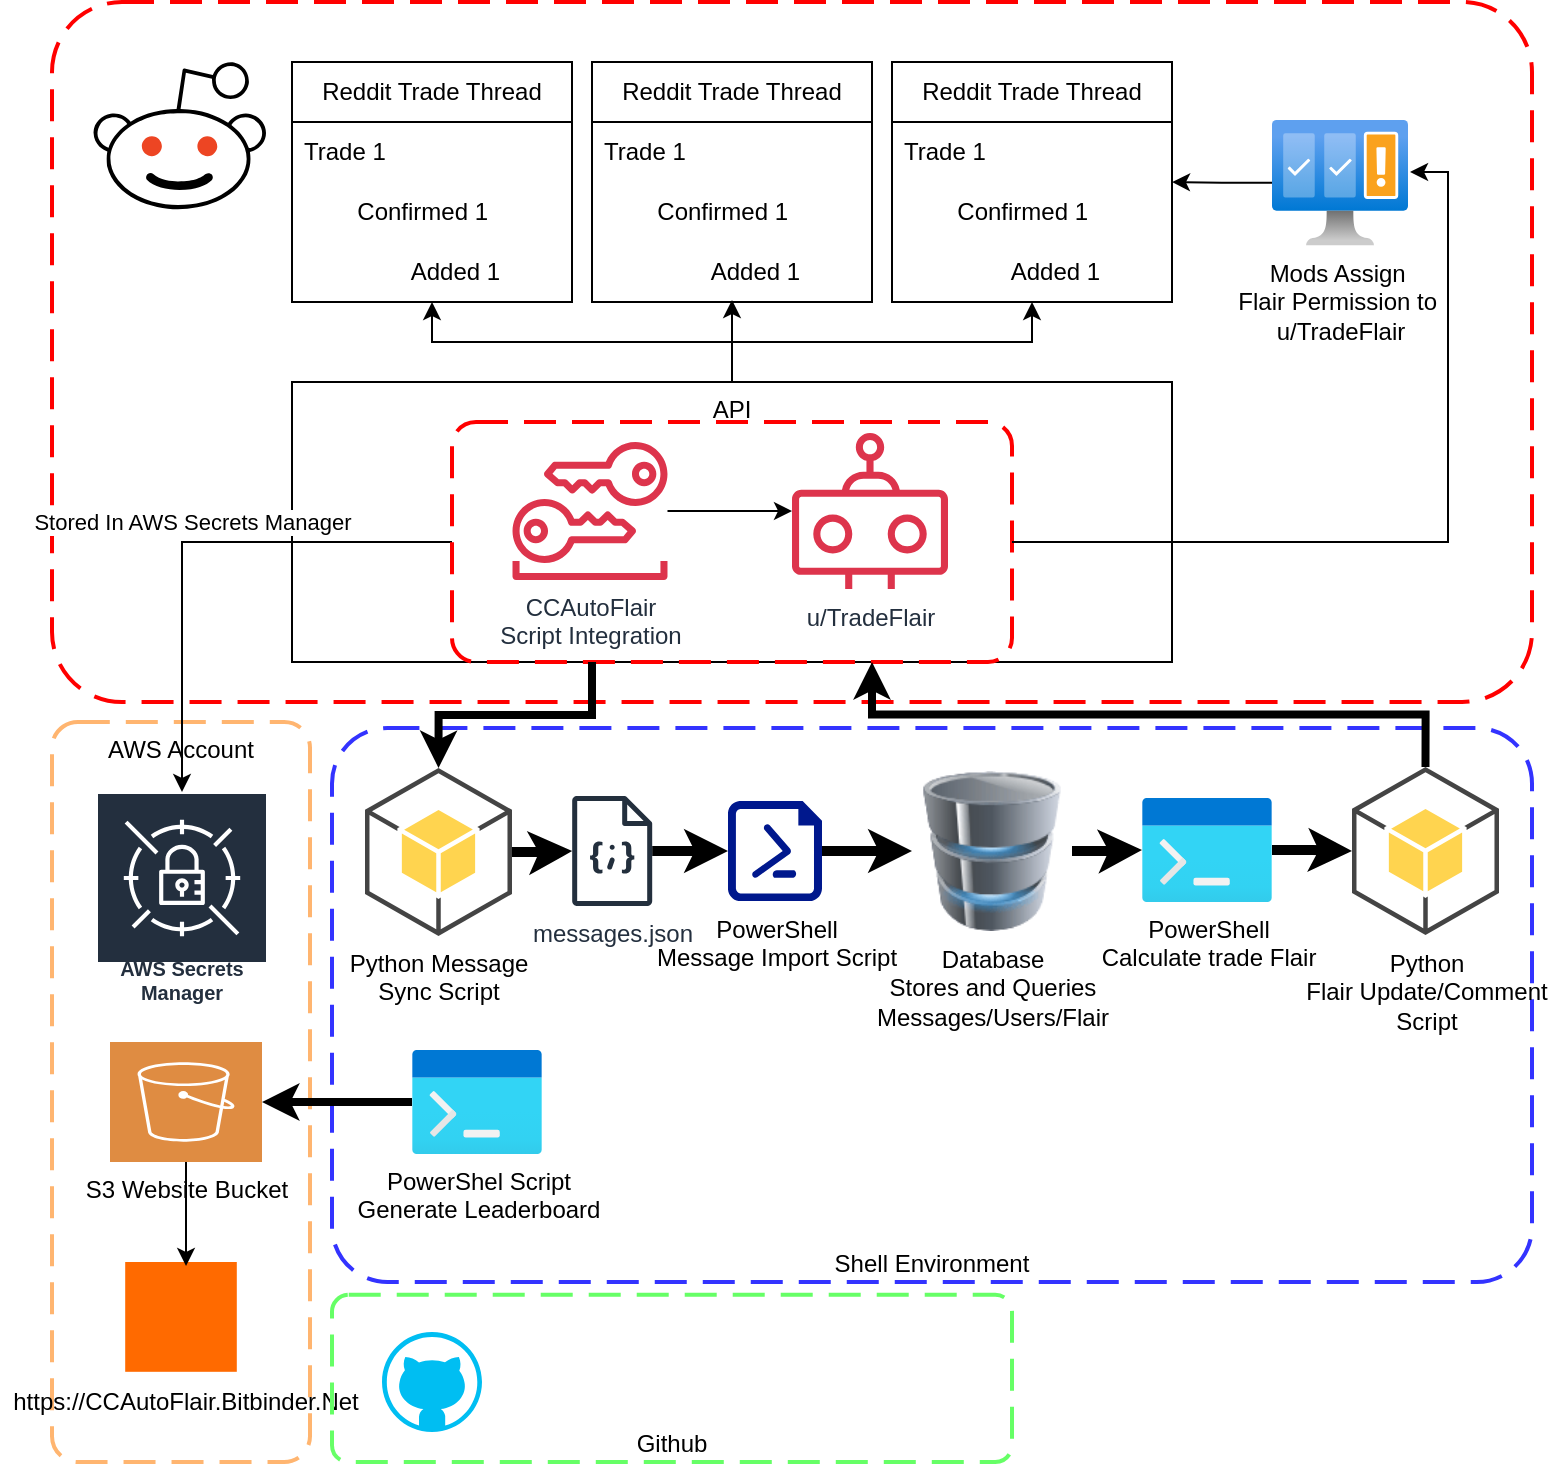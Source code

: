 <mxfile version="27.1.6">
  <diagram name="Page-1" id="OGWDz_Ecuq2L6BD_11pf">
    <mxGraphModel dx="846" dy="777" grid="1" gridSize="10" guides="1" tooltips="1" connect="1" arrows="1" fold="1" page="1" pageScale="1" pageWidth="850" pageHeight="1100" math="0" shadow="0">
      <root>
        <mxCell id="0" />
        <mxCell id="1" parent="0" />
        <mxCell id="dGLHfl3oZEAff6ZSvKTL-17" value="API" style="rounded=0;whiteSpace=wrap;html=1;verticalAlign=top;" vertex="1" parent="1">
          <mxGeometry x="160" y="290" width="440" height="140" as="geometry" />
        </mxCell>
        <mxCell id="dGLHfl3oZEAff6ZSvKTL-33" value="AWS Account" style="rounded=1;arcSize=10;dashed=1;dashPattern=8 4;strokeWidth=2;fillColor=none;strokeColor=#FFB570;verticalAlign=top;" vertex="1" parent="1">
          <mxGeometry x="40" y="460" width="129" height="370" as="geometry" />
        </mxCell>
        <mxCell id="dGLHfl3oZEAff6ZSvKTL-27" value="" style="rounded=1;arcSize=10;dashed=1;strokeColor=#ff0000;fillColor=none;gradientColor=none;dashPattern=8 4;strokeWidth=2;" vertex="1" parent="1">
          <mxGeometry x="40" y="100" width="740" height="350" as="geometry" />
        </mxCell>
        <mxCell id="dGLHfl3oZEAff6ZSvKTL-1" value="Reddit Trade Thread" style="swimlane;fontStyle=0;childLayout=stackLayout;horizontal=1;startSize=30;horizontalStack=0;resizeParent=1;resizeParentMax=0;resizeLast=0;collapsible=1;marginBottom=0;whiteSpace=wrap;html=1;" vertex="1" parent="1">
          <mxGeometry x="160" y="130" width="140" height="120" as="geometry" />
        </mxCell>
        <mxCell id="dGLHfl3oZEAff6ZSvKTL-2" value="Trade 1" style="text;strokeColor=none;fillColor=none;align=left;verticalAlign=middle;spacingLeft=4;spacingRight=4;overflow=hidden;points=[[0,0.5],[1,0.5]];portConstraint=eastwest;rotatable=0;whiteSpace=wrap;html=1;" vertex="1" parent="dGLHfl3oZEAff6ZSvKTL-1">
          <mxGeometry y="30" width="140" height="30" as="geometry" />
        </mxCell>
        <mxCell id="dGLHfl3oZEAff6ZSvKTL-3" value="&lt;span style=&quot;white-space: pre;&quot;&gt;&#x9;&lt;/span&gt;Confirmed 1" style="text;strokeColor=none;fillColor=none;align=left;verticalAlign=middle;spacingLeft=4;spacingRight=4;overflow=hidden;points=[[0,0.5],[1,0.5]];portConstraint=eastwest;rotatable=0;whiteSpace=wrap;html=1;" vertex="1" parent="dGLHfl3oZEAff6ZSvKTL-1">
          <mxGeometry y="60" width="140" height="30" as="geometry" />
        </mxCell>
        <mxCell id="dGLHfl3oZEAff6ZSvKTL-4" value="&lt;span style=&quot;white-space: pre;&quot;&gt;&#x9;&lt;/span&gt;&lt;span style=&quot;white-space: pre;&quot;&gt;&#x9;&lt;/span&gt;Added 1" style="text;strokeColor=none;fillColor=none;align=left;verticalAlign=middle;spacingLeft=4;spacingRight=4;overflow=hidden;points=[[0,0.5],[1,0.5]];portConstraint=eastwest;rotatable=0;whiteSpace=wrap;html=1;" vertex="1" parent="dGLHfl3oZEAff6ZSvKTL-1">
          <mxGeometry y="90" width="140" height="30" as="geometry" />
        </mxCell>
        <mxCell id="dGLHfl3oZEAff6ZSvKTL-6" value="Reddit Trade Thread" style="swimlane;fontStyle=0;childLayout=stackLayout;horizontal=1;startSize=30;horizontalStack=0;resizeParent=1;resizeParentMax=0;resizeLast=0;collapsible=1;marginBottom=0;whiteSpace=wrap;html=1;" vertex="1" parent="1">
          <mxGeometry x="310" y="130" width="140" height="120" as="geometry" />
        </mxCell>
        <mxCell id="dGLHfl3oZEAff6ZSvKTL-7" value="Trade 1" style="text;strokeColor=none;fillColor=none;align=left;verticalAlign=middle;spacingLeft=4;spacingRight=4;overflow=hidden;points=[[0,0.5],[1,0.5]];portConstraint=eastwest;rotatable=0;whiteSpace=wrap;html=1;" vertex="1" parent="dGLHfl3oZEAff6ZSvKTL-6">
          <mxGeometry y="30" width="140" height="30" as="geometry" />
        </mxCell>
        <mxCell id="dGLHfl3oZEAff6ZSvKTL-8" value="&lt;span style=&quot;white-space: pre;&quot;&gt;&#x9;&lt;/span&gt;Confirmed 1" style="text;strokeColor=none;fillColor=none;align=left;verticalAlign=middle;spacingLeft=4;spacingRight=4;overflow=hidden;points=[[0,0.5],[1,0.5]];portConstraint=eastwest;rotatable=0;whiteSpace=wrap;html=1;" vertex="1" parent="dGLHfl3oZEAff6ZSvKTL-6">
          <mxGeometry y="60" width="140" height="30" as="geometry" />
        </mxCell>
        <mxCell id="dGLHfl3oZEAff6ZSvKTL-9" value="&lt;span style=&quot;white-space: pre;&quot;&gt;&#x9;&lt;/span&gt;&lt;span style=&quot;white-space: pre;&quot;&gt;&#x9;&lt;/span&gt;Added 1" style="text;strokeColor=none;fillColor=none;align=left;verticalAlign=middle;spacingLeft=4;spacingRight=4;overflow=hidden;points=[[0,0.5],[1,0.5]];portConstraint=eastwest;rotatable=0;whiteSpace=wrap;html=1;" vertex="1" parent="dGLHfl3oZEAff6ZSvKTL-6">
          <mxGeometry y="90" width="140" height="30" as="geometry" />
        </mxCell>
        <mxCell id="dGLHfl3oZEAff6ZSvKTL-12" value="Reddit Trade Thread" style="swimlane;fontStyle=0;childLayout=stackLayout;horizontal=1;startSize=30;horizontalStack=0;resizeParent=1;resizeParentMax=0;resizeLast=0;collapsible=1;marginBottom=0;whiteSpace=wrap;html=1;" vertex="1" parent="1">
          <mxGeometry x="460" y="130" width="140" height="120" as="geometry" />
        </mxCell>
        <mxCell id="dGLHfl3oZEAff6ZSvKTL-13" value="Trade 1" style="text;strokeColor=none;fillColor=none;align=left;verticalAlign=middle;spacingLeft=4;spacingRight=4;overflow=hidden;points=[[0,0.5],[1,0.5]];portConstraint=eastwest;rotatable=0;whiteSpace=wrap;html=1;" vertex="1" parent="dGLHfl3oZEAff6ZSvKTL-12">
          <mxGeometry y="30" width="140" height="30" as="geometry" />
        </mxCell>
        <mxCell id="dGLHfl3oZEAff6ZSvKTL-14" value="&lt;span style=&quot;white-space: pre;&quot;&gt;&#x9;&lt;/span&gt;Confirmed 1" style="text;strokeColor=none;fillColor=none;align=left;verticalAlign=middle;spacingLeft=4;spacingRight=4;overflow=hidden;points=[[0,0.5],[1,0.5]];portConstraint=eastwest;rotatable=0;whiteSpace=wrap;html=1;" vertex="1" parent="dGLHfl3oZEAff6ZSvKTL-12">
          <mxGeometry y="60" width="140" height="30" as="geometry" />
        </mxCell>
        <mxCell id="dGLHfl3oZEAff6ZSvKTL-15" value="&lt;span style=&quot;white-space: pre;&quot;&gt;&#x9;&lt;/span&gt;&lt;span style=&quot;white-space: pre;&quot;&gt;&#x9;&lt;/span&gt;Added 1" style="text;strokeColor=none;fillColor=none;align=left;verticalAlign=middle;spacingLeft=4;spacingRight=4;overflow=hidden;points=[[0,0.5],[1,0.5]];portConstraint=eastwest;rotatable=0;whiteSpace=wrap;html=1;" vertex="1" parent="dGLHfl3oZEAff6ZSvKTL-12">
          <mxGeometry y="90" width="140" height="30" as="geometry" />
        </mxCell>
        <mxCell id="dGLHfl3oZEAff6ZSvKTL-35" style="edgeStyle=orthogonalEdgeStyle;rounded=0;orthogonalLoop=1;jettySize=auto;html=1;exitX=0.5;exitY=0;exitDx=0;exitDy=0;entryX=0.5;entryY=1;entryDx=0;entryDy=0;" edge="1" parent="1" source="dGLHfl3oZEAff6ZSvKTL-17" target="dGLHfl3oZEAff6ZSvKTL-1">
          <mxGeometry relative="1" as="geometry" />
        </mxCell>
        <mxCell id="dGLHfl3oZEAff6ZSvKTL-36" style="edgeStyle=orthogonalEdgeStyle;rounded=0;orthogonalLoop=1;jettySize=auto;html=1;exitX=0.5;exitY=0;exitDx=0;exitDy=0;entryX=0.5;entryY=1;entryDx=0;entryDy=0;" edge="1" parent="1" source="dGLHfl3oZEAff6ZSvKTL-17" target="dGLHfl3oZEAff6ZSvKTL-12">
          <mxGeometry relative="1" as="geometry" />
        </mxCell>
        <mxCell id="dGLHfl3oZEAff6ZSvKTL-18" value="u/TradeFlair" style="sketch=0;outlineConnect=0;fontColor=#232F3E;gradientColor=none;fillColor=#DD344C;strokeColor=none;dashed=0;verticalLabelPosition=bottom;verticalAlign=top;align=center;html=1;fontSize=12;fontStyle=0;aspect=fixed;pointerEvents=1;shape=mxgraph.aws4.waf_bot;" vertex="1" parent="1">
          <mxGeometry x="410" y="315.5" width="78" height="78" as="geometry" />
        </mxCell>
        <mxCell id="dGLHfl3oZEAff6ZSvKTL-20" style="edgeStyle=orthogonalEdgeStyle;rounded=0;orthogonalLoop=1;jettySize=auto;html=1;" edge="1" parent="1" source="dGLHfl3oZEAff6ZSvKTL-19" target="dGLHfl3oZEAff6ZSvKTL-18">
          <mxGeometry relative="1" as="geometry" />
        </mxCell>
        <mxCell id="dGLHfl3oZEAff6ZSvKTL-19" value="CCAutoFlair&lt;br&gt;Script Integration" style="sketch=0;outlineConnect=0;fontColor=#232F3E;gradientColor=none;fillColor=#DD344C;strokeColor=none;dashed=0;verticalLabelPosition=bottom;verticalAlign=top;align=center;html=1;fontSize=12;fontStyle=0;aspect=fixed;pointerEvents=1;shape=mxgraph.aws4.long_term_security_credential;" vertex="1" parent="1">
          <mxGeometry x="270" y="320" width="78" height="69" as="geometry" />
        </mxCell>
        <mxCell id="dGLHfl3oZEAff6ZSvKTL-21" value="AWS Secrets Manager" style="sketch=0;outlineConnect=0;fontColor=#232F3E;gradientColor=none;strokeColor=#ffffff;fillColor=#232F3E;dashed=0;verticalLabelPosition=middle;verticalAlign=bottom;align=center;html=1;whiteSpace=wrap;fontSize=10;fontStyle=1;spacing=3;shape=mxgraph.aws4.productIcon;prIcon=mxgraph.aws4.secrets_manager;" vertex="1" parent="1">
          <mxGeometry x="62" y="495" width="86" height="110" as="geometry" />
        </mxCell>
        <mxCell id="dGLHfl3oZEAff6ZSvKTL-31" style="edgeStyle=orthogonalEdgeStyle;rounded=0;orthogonalLoop=1;jettySize=auto;html=1;exitX=0;exitY=0.5;exitDx=0;exitDy=0;" edge="1" parent="1" source="dGLHfl3oZEAff6ZSvKTL-24" target="dGLHfl3oZEAff6ZSvKTL-21">
          <mxGeometry relative="1" as="geometry" />
        </mxCell>
        <mxCell id="dGLHfl3oZEAff6ZSvKTL-32" value="Stored In AWS Secrets Manager" style="edgeLabel;html=1;align=center;verticalAlign=bottom;resizable=0;points=[];" vertex="1" connectable="0" parent="dGLHfl3oZEAff6ZSvKTL-31">
          <mxGeometry y="-2" relative="1" as="geometry">
            <mxPoint as="offset" />
          </mxGeometry>
        </mxCell>
        <mxCell id="dGLHfl3oZEAff6ZSvKTL-24" value="" style="rounded=1;arcSize=10;dashed=1;strokeColor=#ff0000;fillColor=none;gradientColor=none;dashPattern=8 4;strokeWidth=2;" vertex="1" parent="1">
          <mxGeometry x="240" y="310" width="280" height="120" as="geometry" />
        </mxCell>
        <mxCell id="dGLHfl3oZEAff6ZSvKTL-25" value="" style="dashed=0;outlineConnect=0;html=1;align=center;labelPosition=center;verticalLabelPosition=bottom;verticalAlign=top;shape=mxgraph.weblogos.reddit;fillColor=#F3F8FC;gradientColor=#B4D2F0" vertex="1" parent="1">
          <mxGeometry x="60" y="130" width="88" height="73.6" as="geometry" />
        </mxCell>
        <mxCell id="dGLHfl3oZEAff6ZSvKTL-30" value="" style="edgeStyle=orthogonalEdgeStyle;rounded=0;orthogonalLoop=1;jettySize=auto;html=1;entryX=1;entryY=0.5;entryDx=0;entryDy=0;" edge="1" parent="1" source="dGLHfl3oZEAff6ZSvKTL-28" target="dGLHfl3oZEAff6ZSvKTL-12">
          <mxGeometry relative="1" as="geometry" />
        </mxCell>
        <mxCell id="dGLHfl3oZEAff6ZSvKTL-28" value="Mods Assign&amp;nbsp;&lt;br&gt;Flair Permission to&amp;nbsp;&lt;br&gt;u/TradeFlair" style="image;aspect=fixed;html=1;points=[];align=center;fontSize=12;image=img/lib/azure2/ai_machine_learning/Content_Moderators.svg;" vertex="1" parent="1">
          <mxGeometry x="650" y="159" width="68" height="62.8" as="geometry" />
        </mxCell>
        <mxCell id="dGLHfl3oZEAff6ZSvKTL-29" style="edgeStyle=orthogonalEdgeStyle;rounded=0;orthogonalLoop=1;jettySize=auto;html=1;exitX=1;exitY=0.5;exitDx=0;exitDy=0;entryX=1.015;entryY=0.414;entryDx=0;entryDy=0;entryPerimeter=0;" edge="1" parent="1" source="dGLHfl3oZEAff6ZSvKTL-24" target="dGLHfl3oZEAff6ZSvKTL-28">
          <mxGeometry relative="1" as="geometry" />
        </mxCell>
        <mxCell id="dGLHfl3oZEAff6ZSvKTL-34" style="edgeStyle=orthogonalEdgeStyle;rounded=0;orthogonalLoop=1;jettySize=auto;html=1;exitX=0.5;exitY=0;exitDx=0;exitDy=0;entryX=0.5;entryY=0.967;entryDx=0;entryDy=0;entryPerimeter=0;" edge="1" parent="1" source="dGLHfl3oZEAff6ZSvKTL-17" target="dGLHfl3oZEAff6ZSvKTL-9">
          <mxGeometry relative="1" as="geometry" />
        </mxCell>
        <mxCell id="dGLHfl3oZEAff6ZSvKTL-37" value="Shell Environment" style="rounded=1;arcSize=10;dashed=1;dashPattern=8 4;strokeWidth=2;fillColor=none;strokeColor=#3333FF;verticalAlign=bottom;" vertex="1" parent="1">
          <mxGeometry x="180" y="463" width="600" height="277" as="geometry" />
        </mxCell>
        <mxCell id="dGLHfl3oZEAff6ZSvKTL-51" value="" style="edgeStyle=orthogonalEdgeStyle;rounded=0;orthogonalLoop=1;jettySize=auto;html=1;strokeWidth=5;" edge="1" parent="1" source="dGLHfl3oZEAff6ZSvKTL-39" target="dGLHfl3oZEAff6ZSvKTL-50">
          <mxGeometry relative="1" as="geometry" />
        </mxCell>
        <mxCell id="dGLHfl3oZEAff6ZSvKTL-39" value="Database&lt;br&gt;Stores and Queries&lt;br&gt;Messages/Users/Flair" style="image;html=1;image=img/lib/clip_art/computers/Database_128x128.png" vertex="1" parent="1">
          <mxGeometry x="470" y="484.5" width="80" height="80" as="geometry" />
        </mxCell>
        <mxCell id="dGLHfl3oZEAff6ZSvKTL-46" style="edgeStyle=orthogonalEdgeStyle;rounded=0;orthogonalLoop=1;jettySize=auto;html=1;exitX=1;exitY=0.5;exitDx=0;exitDy=0;exitPerimeter=0;strokeWidth=5;" edge="1" parent="1" source="dGLHfl3oZEAff6ZSvKTL-40" target="dGLHfl3oZEAff6ZSvKTL-39">
          <mxGeometry relative="1" as="geometry" />
        </mxCell>
        <mxCell id="dGLHfl3oZEAff6ZSvKTL-40" value="PowerShell&lt;br&gt;Message Import Script" style="sketch=0;aspect=fixed;pointerEvents=1;shadow=0;dashed=0;html=1;strokeColor=none;labelPosition=center;verticalLabelPosition=bottom;verticalAlign=top;align=center;fillColor=#00188D;shape=mxgraph.azure.powershell_file" vertex="1" parent="1">
          <mxGeometry x="378" y="499.5" width="47" height="50" as="geometry" />
        </mxCell>
        <mxCell id="dGLHfl3oZEAff6ZSvKTL-45" value="" style="edgeStyle=orthogonalEdgeStyle;rounded=0;orthogonalLoop=1;jettySize=auto;html=1;strokeWidth=5;" edge="1" parent="1" source="dGLHfl3oZEAff6ZSvKTL-41" target="dGLHfl3oZEAff6ZSvKTL-40">
          <mxGeometry relative="1" as="geometry" />
        </mxCell>
        <mxCell id="dGLHfl3oZEAff6ZSvKTL-41" value="messages.json" style="sketch=0;outlineConnect=0;fontColor=#232F3E;gradientColor=none;fillColor=#232F3D;strokeColor=none;dashed=0;verticalLabelPosition=bottom;verticalAlign=top;align=center;html=1;fontSize=12;fontStyle=0;aspect=fixed;pointerEvents=1;shape=mxgraph.aws4.json_script;" vertex="1" parent="1">
          <mxGeometry x="300" y="497" width="40.19" height="55" as="geometry" />
        </mxCell>
        <mxCell id="dGLHfl3oZEAff6ZSvKTL-44" style="edgeStyle=orthogonalEdgeStyle;rounded=0;orthogonalLoop=1;jettySize=auto;html=1;exitX=1;exitY=0.5;exitDx=0;exitDy=0;exitPerimeter=0;strokeWidth=5;" edge="1" parent="1" source="dGLHfl3oZEAff6ZSvKTL-42" target="dGLHfl3oZEAff6ZSvKTL-41">
          <mxGeometry relative="1" as="geometry" />
        </mxCell>
        <mxCell id="dGLHfl3oZEAff6ZSvKTL-42" value="Python Message&lt;br&gt;Sync Script" style="outlineConnect=0;dashed=0;verticalLabelPosition=bottom;verticalAlign=top;align=center;html=1;shape=mxgraph.aws3.android;fillColor=#FFD44F;gradientColor=none;" vertex="1" parent="1">
          <mxGeometry x="196.5" y="483" width="73.5" height="84" as="geometry" />
        </mxCell>
        <mxCell id="dGLHfl3oZEAff6ZSvKTL-47" style="edgeStyle=orthogonalEdgeStyle;rounded=0;orthogonalLoop=1;jettySize=auto;html=1;exitX=0.25;exitY=1;exitDx=0;exitDy=0;entryX=0.5;entryY=0;entryDx=0;entryDy=0;entryPerimeter=0;fillColor=#ffcd28;gradientColor=#ffa500;strokeColor=#000000;strokeWidth=4;" edge="1" parent="1" source="dGLHfl3oZEAff6ZSvKTL-24" target="dGLHfl3oZEAff6ZSvKTL-42">
          <mxGeometry relative="1" as="geometry" />
        </mxCell>
        <mxCell id="dGLHfl3oZEAff6ZSvKTL-53" value="" style="edgeStyle=orthogonalEdgeStyle;rounded=0;orthogonalLoop=1;jettySize=auto;html=1;strokeWidth=5;" edge="1" parent="1" source="dGLHfl3oZEAff6ZSvKTL-50" target="dGLHfl3oZEAff6ZSvKTL-52">
          <mxGeometry relative="1" as="geometry" />
        </mxCell>
        <mxCell id="dGLHfl3oZEAff6ZSvKTL-50" value="PowerShell&lt;br&gt;Calculate trade Flair" style="image;aspect=fixed;html=1;points=[];align=center;fontSize=12;image=img/lib/azure2/general/Powershell.svg;" vertex="1" parent="1">
          <mxGeometry x="585" y="498" width="65" height="52" as="geometry" />
        </mxCell>
        <mxCell id="dGLHfl3oZEAff6ZSvKTL-54" style="edgeStyle=orthogonalEdgeStyle;rounded=0;orthogonalLoop=1;jettySize=auto;html=1;exitX=0.5;exitY=0;exitDx=0;exitDy=0;exitPerimeter=0;entryX=0.75;entryY=1;entryDx=0;entryDy=0;strokeWidth=4;" edge="1" parent="1" source="dGLHfl3oZEAff6ZSvKTL-52" target="dGLHfl3oZEAff6ZSvKTL-24">
          <mxGeometry relative="1" as="geometry" />
        </mxCell>
        <mxCell id="dGLHfl3oZEAff6ZSvKTL-52" value="Python&lt;br&gt;Flair Update/Comment&lt;br&gt;Script" style="outlineConnect=0;dashed=0;verticalLabelPosition=bottom;verticalAlign=top;align=center;html=1;shape=mxgraph.aws3.android;fillColor=#FFD44F;gradientColor=none;" vertex="1" parent="1">
          <mxGeometry x="690" y="482.5" width="73.5" height="84" as="geometry" />
        </mxCell>
        <mxCell id="dGLHfl3oZEAff6ZSvKTL-57" value="S3 Website Bucket" style="sketch=0;pointerEvents=1;shadow=0;dashed=0;html=1;strokeColor=none;fillColor=#DF8C42;labelPosition=center;verticalLabelPosition=bottom;verticalAlign=top;align=center;outlineConnect=0;shape=mxgraph.veeam2.aws_s3;" vertex="1" parent="1">
          <mxGeometry x="69" y="620" width="76" height="60" as="geometry" />
        </mxCell>
        <mxCell id="dGLHfl3oZEAff6ZSvKTL-58" value="" style="points=[];aspect=fixed;html=1;align=center;shadow=0;dashed=0;fillColor=#FF6A00;strokeColor=none;shape=mxgraph.alibaba_cloud.dns_domain_name_system;" vertex="1" parent="1">
          <mxGeometry x="76.6" y="730" width="55.8" height="54.9" as="geometry" />
        </mxCell>
        <mxCell id="dGLHfl3oZEAff6ZSvKTL-60" style="edgeStyle=orthogonalEdgeStyle;rounded=0;orthogonalLoop=1;jettySize=auto;html=1;strokeWidth=4;" edge="1" parent="1" source="dGLHfl3oZEAff6ZSvKTL-59" target="dGLHfl3oZEAff6ZSvKTL-57">
          <mxGeometry relative="1" as="geometry" />
        </mxCell>
        <mxCell id="dGLHfl3oZEAff6ZSvKTL-59" value="PowerShel Script&lt;br&gt;Generate Leaderboard" style="image;aspect=fixed;html=1;points=[];align=center;fontSize=12;image=img/lib/azure2/general/Powershell.svg;" vertex="1" parent="1">
          <mxGeometry x="220" y="624" width="65" height="52" as="geometry" />
        </mxCell>
        <mxCell id="dGLHfl3oZEAff6ZSvKTL-61" style="edgeStyle=orthogonalEdgeStyle;rounded=0;orthogonalLoop=1;jettySize=auto;html=1;entryX=0.545;entryY=0.036;entryDx=0;entryDy=0;entryPerimeter=0;" edge="1" parent="1" source="dGLHfl3oZEAff6ZSvKTL-57" target="dGLHfl3oZEAff6ZSvKTL-58">
          <mxGeometry relative="1" as="geometry" />
        </mxCell>
        <mxCell id="dGLHfl3oZEAff6ZSvKTL-62" value="&lt;div&gt;https://CCAutoFlair.Bitbinder.Net&lt;/div&gt;" style="text;html=1;align=center;verticalAlign=middle;whiteSpace=wrap;rounded=0;" vertex="1" parent="1">
          <mxGeometry x="14" y="784.9" width="186" height="30" as="geometry" />
        </mxCell>
        <mxCell id="dGLHfl3oZEAff6ZSvKTL-66" value="" style="verticalLabelPosition=bottom;html=1;verticalAlign=top;align=center;strokeColor=none;fillColor=#00BEF2;shape=mxgraph.azure.github_code;pointerEvents=1;" vertex="1" parent="1">
          <mxGeometry x="205" y="765" width="50" height="50" as="geometry" />
        </mxCell>
        <mxCell id="dGLHfl3oZEAff6ZSvKTL-67" value="Github" style="rounded=1;arcSize=10;dashed=1;dashPattern=8 4;strokeWidth=2;fillColor=none;strokeColor=#66FF66;verticalAlign=bottom;" vertex="1" parent="1">
          <mxGeometry x="180" y="746.4" width="340" height="83.6" as="geometry" />
        </mxCell>
      </root>
    </mxGraphModel>
  </diagram>
</mxfile>
